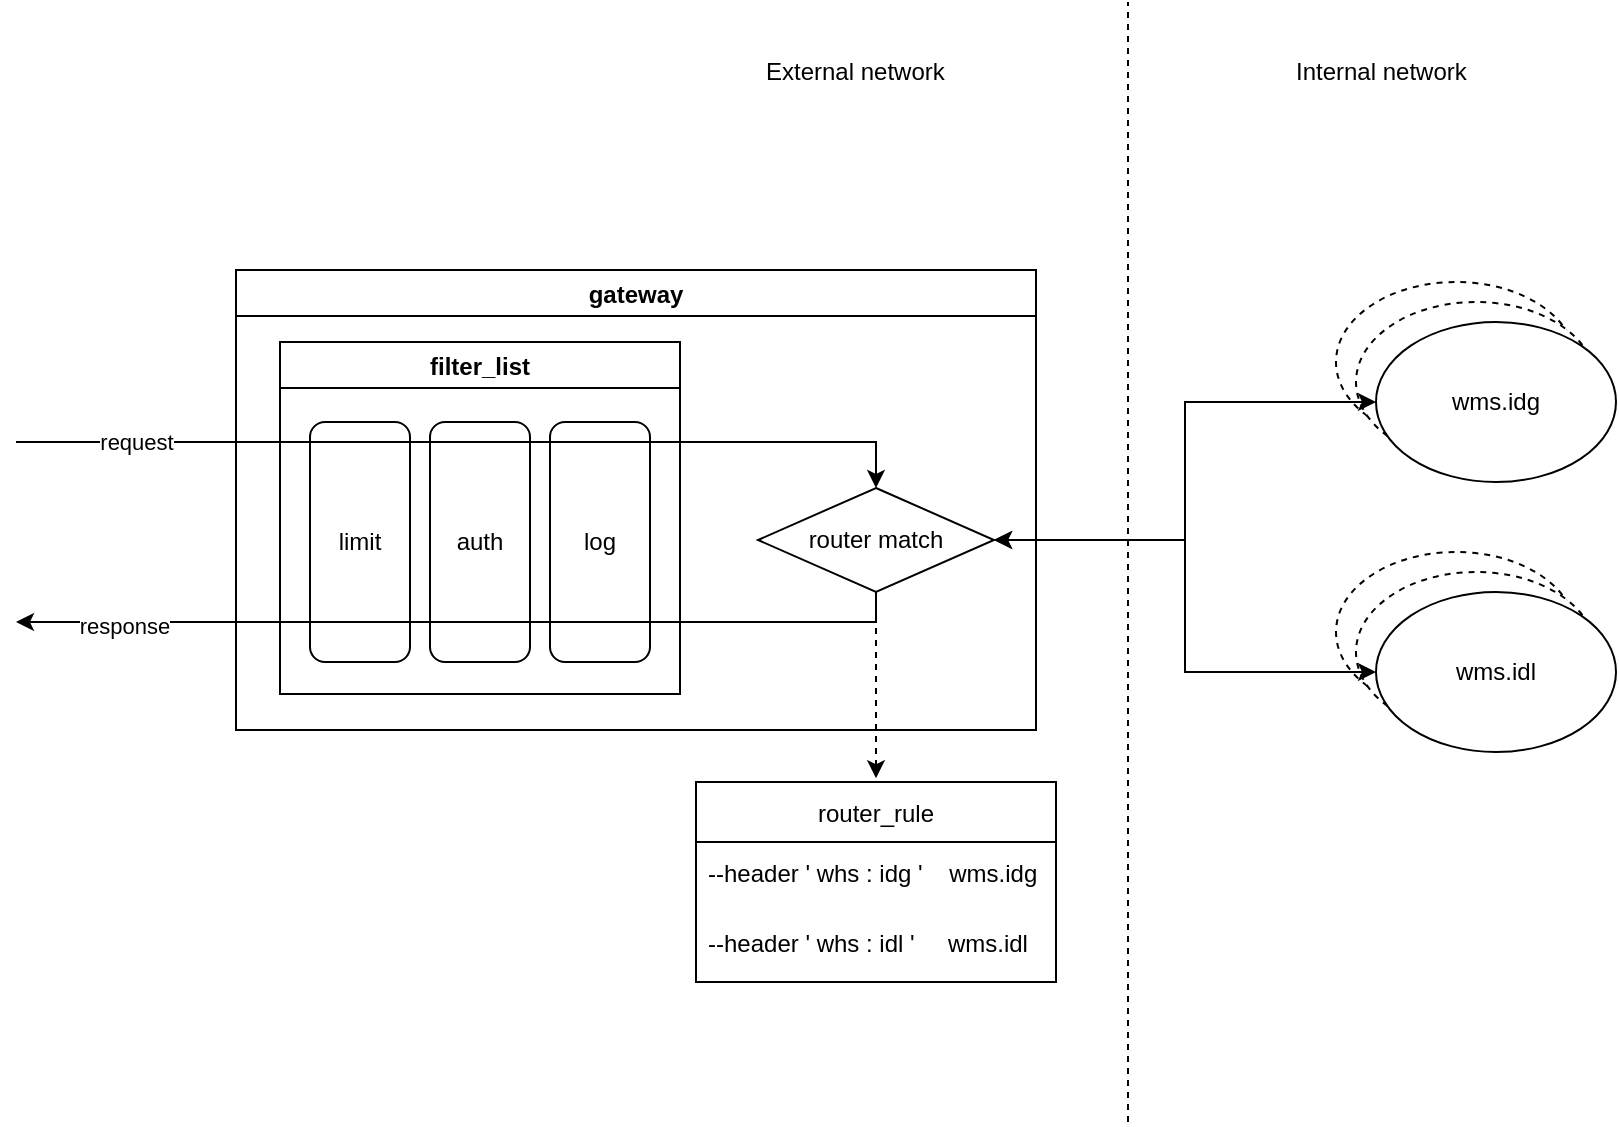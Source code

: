 <mxfile version="17.2.4" type="github">
  <diagram id="TzxcViBZO3L1NVoKGhuT" name="Page-1">
    <mxGraphModel dx="1426" dy="794" grid="0" gridSize="10" guides="1" tooltips="1" connect="1" arrows="1" fold="1" page="1" pageScale="1" pageWidth="1169" pageHeight="827" math="0" shadow="0">
      <root>
        <mxCell id="0" />
        <mxCell id="1" parent="0" />
        <mxCell id="0f1847-aPTYiUqTa3DHg-2" value="gateway" style="swimlane;" parent="1" vertex="1">
          <mxGeometry x="240" y="184" width="400" height="230" as="geometry" />
        </mxCell>
        <mxCell id="0f1847-aPTYiUqTa3DHg-7" value="router match" style="rhombus;whiteSpace=wrap;html=1;" parent="0f1847-aPTYiUqTa3DHg-2" vertex="1">
          <mxGeometry x="261" y="109" width="118" height="52" as="geometry" />
        </mxCell>
        <mxCell id="0f1847-aPTYiUqTa3DHg-20" value="filter_list" style="swimlane;" parent="0f1847-aPTYiUqTa3DHg-2" vertex="1">
          <mxGeometry x="22" y="36" width="200" height="176" as="geometry" />
        </mxCell>
        <mxCell id="0f1847-aPTYiUqTa3DHg-3" value="limit" style="rounded=1;whiteSpace=wrap;html=1;" parent="0f1847-aPTYiUqTa3DHg-20" vertex="1">
          <mxGeometry x="15" y="40" width="50" height="120" as="geometry" />
        </mxCell>
        <mxCell id="0f1847-aPTYiUqTa3DHg-4" value="auth" style="rounded=1;whiteSpace=wrap;html=1;" parent="0f1847-aPTYiUqTa3DHg-20" vertex="1">
          <mxGeometry x="75" y="40" width="50" height="120" as="geometry" />
        </mxCell>
        <mxCell id="0f1847-aPTYiUqTa3DHg-5" value="log" style="rounded=1;whiteSpace=wrap;html=1;" parent="0f1847-aPTYiUqTa3DHg-20" vertex="1">
          <mxGeometry x="135" y="40" width="50" height="120" as="geometry" />
        </mxCell>
        <mxCell id="0f1847-aPTYiUqTa3DHg-8" value="router_rule" style="swimlane;fontStyle=0;childLayout=stackLayout;horizontal=1;startSize=30;horizontalStack=0;resizeParent=1;resizeParentMax=0;resizeLast=0;collapsible=1;marginBottom=0;" parent="1" vertex="1">
          <mxGeometry x="470" y="440" width="180" height="100" as="geometry" />
        </mxCell>
        <mxCell id="0f1847-aPTYiUqTa3DHg-9" value="--header &#39; whs : idg &#39;    wms.idg" style="text;strokeColor=none;fillColor=none;align=left;verticalAlign=middle;spacingLeft=4;spacingRight=4;overflow=hidden;points=[[0,0.5],[1,0.5]];portConstraint=eastwest;rotatable=0;" parent="0f1847-aPTYiUqTa3DHg-8" vertex="1">
          <mxGeometry y="30" width="180" height="30" as="geometry" />
        </mxCell>
        <mxCell id="0f1847-aPTYiUqTa3DHg-10" value="--header &#39; whs : idl &#39;     wms.idl" style="text;strokeColor=none;fillColor=none;align=left;verticalAlign=middle;spacingLeft=4;spacingRight=4;overflow=hidden;points=[[0,0.5],[1,0.5]];portConstraint=eastwest;rotatable=0;" parent="0f1847-aPTYiUqTa3DHg-8" vertex="1">
          <mxGeometry y="60" width="180" height="40" as="geometry" />
        </mxCell>
        <mxCell id="0f1847-aPTYiUqTa3DHg-12" value="wms.basic" style="ellipse;whiteSpace=wrap;html=1;dashed=1;" parent="1" vertex="1">
          <mxGeometry x="790" y="190" width="120" height="80" as="geometry" />
        </mxCell>
        <mxCell id="0f1847-aPTYiUqTa3DHg-13" value="wms.basic" style="ellipse;whiteSpace=wrap;html=1;dashed=1;" parent="1" vertex="1">
          <mxGeometry x="800" y="200" width="120" height="80" as="geometry" />
        </mxCell>
        <mxCell id="0f1847-aPTYiUqTa3DHg-14" value="wms.idg" style="ellipse;whiteSpace=wrap;html=1;" parent="1" vertex="1">
          <mxGeometry x="810" y="210" width="120" height="80" as="geometry" />
        </mxCell>
        <mxCell id="0f1847-aPTYiUqTa3DHg-15" value="wms.basic" style="ellipse;whiteSpace=wrap;html=1;dashed=1;" parent="1" vertex="1">
          <mxGeometry x="790" y="325" width="120" height="80" as="geometry" />
        </mxCell>
        <mxCell id="0f1847-aPTYiUqTa3DHg-16" value="wms.basic" style="ellipse;whiteSpace=wrap;html=1;dashed=1;" parent="1" vertex="1">
          <mxGeometry x="800" y="335" width="120" height="80" as="geometry" />
        </mxCell>
        <mxCell id="0f1847-aPTYiUqTa3DHg-17" value="wms.idl" style="ellipse;whiteSpace=wrap;html=1;" parent="1" vertex="1">
          <mxGeometry x="810" y="345" width="120" height="80" as="geometry" />
        </mxCell>
        <mxCell id="0f1847-aPTYiUqTa3DHg-22" value="" style="endArrow=classic;html=1;rounded=0;entryX=0.5;entryY=0;entryDx=0;entryDy=0;" parent="1" target="0f1847-aPTYiUqTa3DHg-7" edge="1">
          <mxGeometry width="50" height="50" relative="1" as="geometry">
            <mxPoint x="130" y="270" as="sourcePoint" />
            <mxPoint x="580" y="280" as="targetPoint" />
            <Array as="points">
              <mxPoint x="560" y="270" />
            </Array>
          </mxGeometry>
        </mxCell>
        <mxCell id="0f1847-aPTYiUqTa3DHg-32" value="request" style="edgeLabel;html=1;align=center;verticalAlign=middle;resizable=0;points=[];" parent="0f1847-aPTYiUqTa3DHg-22" vertex="1" connectable="0">
          <mxGeometry x="-0.735" relative="1" as="geometry">
            <mxPoint as="offset" />
          </mxGeometry>
        </mxCell>
        <mxCell id="0f1847-aPTYiUqTa3DHg-23" value="" style="endArrow=classic;html=1;rounded=0;exitX=0.5;exitY=1;exitDx=0;exitDy=0;" parent="1" source="0f1847-aPTYiUqTa3DHg-7" edge="1">
          <mxGeometry width="50" height="50" relative="1" as="geometry">
            <mxPoint x="580" y="350" as="sourcePoint" />
            <mxPoint x="130" y="360" as="targetPoint" />
            <Array as="points">
              <mxPoint x="560" y="360" />
            </Array>
          </mxGeometry>
        </mxCell>
        <mxCell id="0f1847-aPTYiUqTa3DHg-33" value="response" style="edgeLabel;html=1;align=center;verticalAlign=middle;resizable=0;points=[];" parent="0f1847-aPTYiUqTa3DHg-23" vertex="1" connectable="0">
          <mxGeometry x="0.759" y="2" relative="1" as="geometry">
            <mxPoint as="offset" />
          </mxGeometry>
        </mxCell>
        <mxCell id="0f1847-aPTYiUqTa3DHg-27" style="edgeStyle=orthogonalEdgeStyle;rounded=0;orthogonalLoop=1;jettySize=auto;html=1;strokeColor=default;entryX=0;entryY=0.5;entryDx=0;entryDy=0;startArrow=classic;startFill=1;" parent="1" source="0f1847-aPTYiUqTa3DHg-7" target="0f1847-aPTYiUqTa3DHg-17" edge="1">
          <mxGeometry relative="1" as="geometry" />
        </mxCell>
        <mxCell id="0f1847-aPTYiUqTa3DHg-31" style="edgeStyle=orthogonalEdgeStyle;rounded=0;orthogonalLoop=1;jettySize=auto;html=1;entryX=0.5;entryY=-0.019;entryDx=0;entryDy=0;entryPerimeter=0;startArrow=none;startFill=0;strokeColor=default;endArrow=classic;endFill=1;dashed=1;" parent="1" source="0f1847-aPTYiUqTa3DHg-7" target="0f1847-aPTYiUqTa3DHg-8" edge="1">
          <mxGeometry relative="1" as="geometry" />
        </mxCell>
        <mxCell id="0f1847-aPTYiUqTa3DHg-34" style="edgeStyle=orthogonalEdgeStyle;rounded=0;orthogonalLoop=1;jettySize=auto;html=1;entryX=0;entryY=0.5;entryDx=0;entryDy=0;startArrow=classic;startFill=1;endArrow=classic;endFill=1;strokeColor=default;" parent="1" source="0f1847-aPTYiUqTa3DHg-7" target="0f1847-aPTYiUqTa3DHg-14" edge="1">
          <mxGeometry relative="1" as="geometry" />
        </mxCell>
        <mxCell id="0f1847-aPTYiUqTa3DHg-35" value="" style="endArrow=none;dashed=1;html=1;rounded=0;strokeColor=default;" parent="1" edge="1">
          <mxGeometry width="50" height="50" relative="1" as="geometry">
            <mxPoint x="686" y="610" as="sourcePoint" />
            <mxPoint x="686" y="50" as="targetPoint" />
          </mxGeometry>
        </mxCell>
        <mxCell id="0f1847-aPTYiUqTa3DHg-36" value="External network" style="text;whiteSpace=wrap;html=1;" parent="1" vertex="1">
          <mxGeometry x="503" y="71" width="120" height="30" as="geometry" />
        </mxCell>
        <mxCell id="0f1847-aPTYiUqTa3DHg-37" value="Internal network" style="text;whiteSpace=wrap;html=1;" parent="1" vertex="1">
          <mxGeometry x="768" y="71" width="120" height="30" as="geometry" />
        </mxCell>
      </root>
    </mxGraphModel>
  </diagram>
</mxfile>
